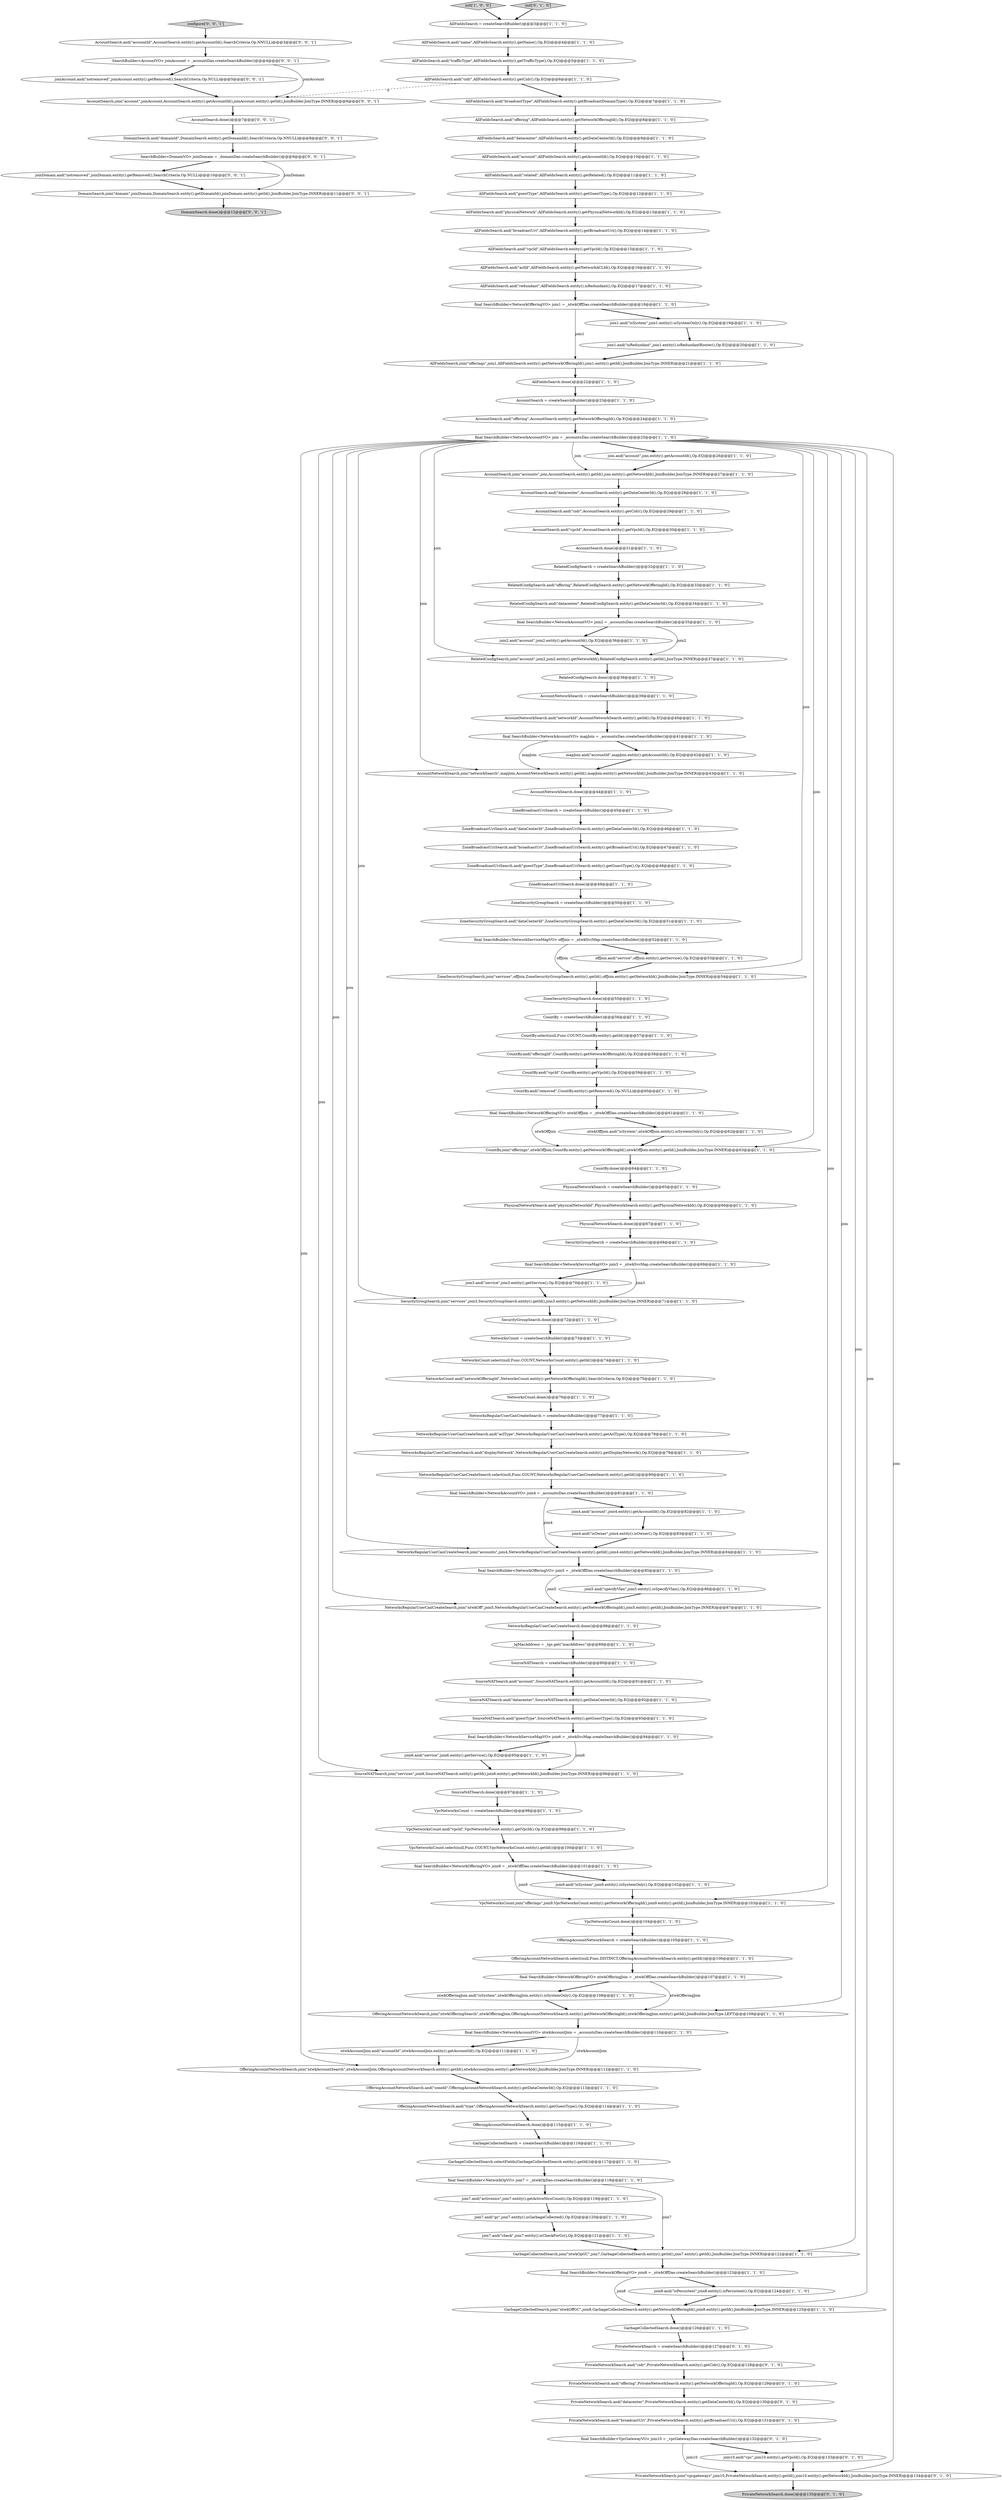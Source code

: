 digraph {
83 [style = filled, label = "AllFieldsSearch.done()@@@22@@@['1', '1', '0']", fillcolor = white, shape = ellipse image = "AAA0AAABBB1BBB"];
43 [style = filled, label = "final SearchBuilder<NetworkServiceMapVO> join3 = _ntwkSvcMap.createSearchBuilder()@@@69@@@['1', '1', '0']", fillcolor = white, shape = ellipse image = "AAA0AAABBB1BBB"];
71 [style = filled, label = "AllFieldsSearch.and(\"redundant\",AllFieldsSearch.entity().isRedundant(),Op.EQ)@@@17@@@['1', '1', '0']", fillcolor = white, shape = ellipse image = "AAA0AAABBB1BBB"];
48 [style = filled, label = "final SearchBuilder<NetworkOpVO> join7 = _ntwkOpDao.createSearchBuilder()@@@118@@@['1', '1', '0']", fillcolor = white, shape = ellipse image = "AAA0AAABBB1BBB"];
0 [style = filled, label = "OfferingAccountNetworkSearch.and(\"zoneId\",OfferingAccountNetworkSearch.entity().getDataCenterId(),Op.EQ)@@@113@@@['1', '1', '0']", fillcolor = white, shape = ellipse image = "AAA0AAABBB1BBB"];
111 [style = filled, label = "SourceNATSearch.and(\"datacenter\",SourceNATSearch.entity().getDataCenterId(),Op.EQ)@@@92@@@['1', '1', '0']", fillcolor = white, shape = ellipse image = "AAA0AAABBB1BBB"];
28 [style = filled, label = "AccountSearch.join(\"accounts\",join,AccountSearch.entity().getId(),join.entity().getNetworkId(),JoinBuilder.JoinType.INNER)@@@27@@@['1', '1', '0']", fillcolor = white, shape = ellipse image = "AAA0AAABBB1BBB"];
19 [style = filled, label = "init['1', '0', '0']", fillcolor = lightgray, shape = diamond image = "AAA0AAABBB1BBB"];
140 [style = filled, label = "joinDomain.and(\"notremoved\",joinDomain.entity().getRemoved(),SearchCriteria.Op.NULL)@@@10@@@['0', '0', '1']", fillcolor = white, shape = ellipse image = "AAA0AAABBB3BBB"];
123 [style = filled, label = "NetworksRegularUserCanCreateSearch.join(\"ntwkOff\",join5,NetworksRegularUserCanCreateSearch.entity().getNetworkOfferingId(),join5.entity().getId(),JoinBuilder.JoinType.INNER)@@@87@@@['1', '1', '0']", fillcolor = white, shape = ellipse image = "AAA0AAABBB1BBB"];
88 [style = filled, label = "join3.and(\"service\",join3.entity().getService(),Op.EQ)@@@70@@@['1', '1', '0']", fillcolor = white, shape = ellipse image = "AAA0AAABBB1BBB"];
4 [style = filled, label = "ZoneBroadcastUriSearch.and(\"guestType\",ZoneBroadcastUriSearch.entity().getGuestType(),Op.EQ)@@@48@@@['1', '1', '0']", fillcolor = white, shape = ellipse image = "AAA0AAABBB1BBB"];
23 [style = filled, label = "ZoneSecurityGroupSearch = createSearchBuilder()@@@50@@@['1', '1', '0']", fillcolor = white, shape = ellipse image = "AAA0AAABBB1BBB"];
40 [style = filled, label = "ZoneSecurityGroupSearch.join(\"services\",offJoin,ZoneSecurityGroupSearch.entity().getId(),offJoin.entity().getNetworkId(),JoinBuilder.JoinType.INNER)@@@54@@@['1', '1', '0']", fillcolor = white, shape = ellipse image = "AAA0AAABBB1BBB"];
144 [style = filled, label = "SearchBuilder<DomainVO> joinDomain = _domainDao.createSearchBuilder()@@@9@@@['0', '0', '1']", fillcolor = white, shape = ellipse image = "AAA0AAABBB3BBB"];
82 [style = filled, label = "VpcNetworksCount.and(\"vpcId\",VpcNetworksCount.entity().getVpcId(),Op.EQ)@@@99@@@['1', '1', '0']", fillcolor = white, shape = ellipse image = "AAA0AAABBB1BBB"];
18 [style = filled, label = "AccountNetworkSearch.done()@@@44@@@['1', '1', '0']", fillcolor = white, shape = ellipse image = "AAA0AAABBB1BBB"];
114 [style = filled, label = "NetworksRegularUserCanCreateSearch.select(null,Func.COUNT,NetworksRegularUserCanCreateSearch.entity().getId())@@@80@@@['1', '1', '0']", fillcolor = white, shape = ellipse image = "AAA0AAABBB1BBB"];
22 [style = filled, label = "RelatedConfigSearch.and(\"offering\",RelatedConfigSearch.entity().getNetworkOfferingId(),Op.EQ)@@@33@@@['1', '1', '0']", fillcolor = white, shape = ellipse image = "AAA0AAABBB1BBB"];
122 [style = filled, label = "OfferingAccountNetworkSearch.select(null,Func.DISTINCT,OfferingAccountNetworkSearch.entity().getId())@@@106@@@['1', '1', '0']", fillcolor = white, shape = ellipse image = "AAA0AAABBB1BBB"];
41 [style = filled, label = "GarbageCollectedSearch.selectFields(GarbageCollectedSearch.entity().getId())@@@117@@@['1', '1', '0']", fillcolor = white, shape = ellipse image = "AAA0AAABBB1BBB"];
65 [style = filled, label = "final SearchBuilder<NetworkOfferingVO> ntwkOfferingJoin = _ntwkOffDao.createSearchBuilder()@@@107@@@['1', '1', '0']", fillcolor = white, shape = ellipse image = "AAA0AAABBB1BBB"];
104 [style = filled, label = "CountBy.select(null,Func.COUNT,CountBy.entity().getId())@@@57@@@['1', '1', '0']", fillcolor = white, shape = ellipse image = "AAA0AAABBB1BBB"];
139 [style = filled, label = "joinAccount.and(\"notremoved\",joinAccount.entity().getRemoved(),SearchCriteria.Op.NULL)@@@5@@@['0', '0', '1']", fillcolor = white, shape = ellipse image = "AAA0AAABBB3BBB"];
145 [style = filled, label = "AccountSearch.join(\"account\",joinAccount,AccountSearch.entity().getAccountId(),joinAccount.entity().getId(),JoinBuilder.JoinType.INNER)@@@6@@@['0', '0', '1']", fillcolor = white, shape = ellipse image = "AAA0AAABBB3BBB"];
141 [style = filled, label = "DomainSearch.and(\"domainId\",DomainSearch.entity().getDomainId(),SearchCriteria.Op.NNULL)@@@8@@@['0', '0', '1']", fillcolor = white, shape = ellipse image = "AAA0AAABBB3BBB"];
68 [style = filled, label = "OfferingAccountNetworkSearch.and(\"type\",OfferingAccountNetworkSearch.entity().getGuestType(),Op.EQ)@@@114@@@['1', '1', '0']", fillcolor = white, shape = ellipse image = "AAA0AAABBB1BBB"];
44 [style = filled, label = "OfferingAccountNetworkSearch.join(\"ntwkAccountSearch\",ntwkAccountJoin,OfferingAccountNetworkSearch.entity().getId(),ntwkAccountJoin.entity().getNetworkId(),JoinBuilder.JoinType.INNER)@@@112@@@['1', '1', '0']", fillcolor = white, shape = ellipse image = "AAA0AAABBB1BBB"];
93 [style = filled, label = "VpcNetworksCount.done()@@@104@@@['1', '1', '0']", fillcolor = white, shape = ellipse image = "AAA0AAABBB1BBB"];
98 [style = filled, label = "join9.and(\"isSystem\",join9.entity().isSystemOnly(),Op.EQ)@@@102@@@['1', '1', '0']", fillcolor = white, shape = ellipse image = "AAA0AAABBB1BBB"];
3 [style = filled, label = "VpcNetworksCount = createSearchBuilder()@@@98@@@['1', '1', '0']", fillcolor = white, shape = ellipse image = "AAA0AAABBB1BBB"];
138 [style = filled, label = "SearchBuilder<AccountVO> joinAccount = _accountDao.createSearchBuilder()@@@4@@@['0', '0', '1']", fillcolor = white, shape = ellipse image = "AAA0AAABBB3BBB"];
95 [style = filled, label = "GarbageCollectedSearch.join(\"ntwkOffGC\",join8,GarbageCollectedSearch.entity().getNetworkOfferingId(),join8.entity().getId(),JoinBuilder.JoinType.INNER)@@@125@@@['1', '1', '0']", fillcolor = white, shape = ellipse image = "AAA0AAABBB1BBB"];
80 [style = filled, label = "AllFieldsSearch.and(\"account\",AllFieldsSearch.entity().getAccountId(),Op.EQ)@@@10@@@['1', '1', '0']", fillcolor = white, shape = ellipse image = "AAA0AAABBB1BBB"];
131 [style = filled, label = "PrivateNetworkSearch.done()@@@135@@@['0', '1', '0']", fillcolor = lightgray, shape = ellipse image = "AAA1AAABBB2BBB"];
126 [style = filled, label = "PrivateNetworkSearch = createSearchBuilder()@@@127@@@['0', '1', '0']", fillcolor = white, shape = ellipse image = "AAA1AAABBB2BBB"];
117 [style = filled, label = "join7.and(\"activenics\",join7.entity().getActiveNicsCount(),Op.EQ)@@@119@@@['1', '1', '0']", fillcolor = white, shape = ellipse image = "AAA0AAABBB1BBB"];
20 [style = filled, label = "AllFieldsSearch.and(\"cidr\",AllFieldsSearch.entity().getCidr(),Op.EQ)@@@6@@@['1', '1', '0']", fillcolor = white, shape = ellipse image = "AAA0AAABBB1BBB"];
12 [style = filled, label = "AllFieldsSearch.and(\"aclId\",AllFieldsSearch.entity().getNetworkACLId(),Op.EQ)@@@16@@@['1', '1', '0']", fillcolor = white, shape = ellipse image = "AAA0AAABBB1BBB"];
5 [style = filled, label = "AccountSearch.done()@@@31@@@['1', '1', '0']", fillcolor = white, shape = ellipse image = "AAA0AAABBB1BBB"];
42 [style = filled, label = "final SearchBuilder<NetworkServiceMapVO> offJoin = _ntwkSvcMap.createSearchBuilder()@@@52@@@['1', '1', '0']", fillcolor = white, shape = ellipse image = "AAA0AAABBB1BBB"];
47 [style = filled, label = "final SearchBuilder<NetworkAccountVO> mapJoin = _accountsDao.createSearchBuilder()@@@41@@@['1', '1', '0']", fillcolor = white, shape = ellipse image = "AAA0AAABBB1BBB"];
73 [style = filled, label = "AllFieldsSearch.and(\"physicalNetwork\",AllFieldsSearch.entity().getPhysicalNetworkId(),Op.EQ)@@@13@@@['1', '1', '0']", fillcolor = white, shape = ellipse image = "AAA0AAABBB1BBB"];
142 [style = filled, label = "DomainSearch.done()@@@12@@@['0', '0', '1']", fillcolor = lightgray, shape = ellipse image = "AAA0AAABBB3BBB"];
85 [style = filled, label = "ntwkOffJoin.and(\"isSystem\",ntwkOffJoin.entity().isSystemOnly(),Op.EQ)@@@62@@@['1', '1', '0']", fillcolor = white, shape = ellipse image = "AAA0AAABBB1BBB"];
45 [style = filled, label = "join1.and(\"isRedundant\",join1.entity().isRedundantRouter(),Op.EQ)@@@20@@@['1', '1', '0']", fillcolor = white, shape = ellipse image = "AAA0AAABBB1BBB"];
107 [style = filled, label = "final SearchBuilder<NetworkServiceMapVO> join6 = _ntwkSvcMap.createSearchBuilder()@@@94@@@['1', '1', '0']", fillcolor = white, shape = ellipse image = "AAA0AAABBB1BBB"];
109 [style = filled, label = "join4.and(\"isOwner\",join4.entity().isOwner(),Op.EQ)@@@83@@@['1', '1', '0']", fillcolor = white, shape = ellipse image = "AAA0AAABBB1BBB"];
38 [style = filled, label = "ZoneBroadcastUriSearch = createSearchBuilder()@@@45@@@['1', '1', '0']", fillcolor = white, shape = ellipse image = "AAA0AAABBB1BBB"];
36 [style = filled, label = "NetworksRegularUserCanCreateSearch = createSearchBuilder()@@@77@@@['1', '1', '0']", fillcolor = white, shape = ellipse image = "AAA0AAABBB1BBB"];
136 [style = filled, label = "AccountSearch.done()@@@7@@@['0', '0', '1']", fillcolor = white, shape = ellipse image = "AAA0AAABBB3BBB"];
57 [style = filled, label = "NetworksRegularUserCanCreateSearch.join(\"accounts\",join4,NetworksRegularUserCanCreateSearch.entity().getId(),join4.entity().getNetworkId(),JoinBuilder.JoinType.INNER)@@@84@@@['1', '1', '0']", fillcolor = white, shape = ellipse image = "AAA0AAABBB1BBB"];
27 [style = filled, label = "CountBy.done()@@@64@@@['1', '1', '0']", fillcolor = white, shape = ellipse image = "AAA0AAABBB1BBB"];
64 [style = filled, label = "join7.and(\"check\",join7.entity().isCheckForGc(),Op.EQ)@@@121@@@['1', '1', '0']", fillcolor = white, shape = ellipse image = "AAA0AAABBB1BBB"];
115 [style = filled, label = "CountBy.join(\"offerings\",ntwkOffJoin,CountBy.entity().getNetworkOfferingId(),ntwkOffJoin.entity().getId(),JoinBuilder.JoinType.INNER)@@@63@@@['1', '1', '0']", fillcolor = white, shape = ellipse image = "AAA0AAABBB1BBB"];
9 [style = filled, label = "AccountSearch.and(\"offering\",AccountSearch.entity().getNetworkOfferingId(),Op.EQ)@@@24@@@['1', '1', '0']", fillcolor = white, shape = ellipse image = "AAA0AAABBB1BBB"];
135 [style = filled, label = "AccountSearch.and(\"accountId\",AccountSearch.entity().getAccountId(),SearchCriteria.Op.NNULL)@@@3@@@['0', '0', '1']", fillcolor = white, shape = ellipse image = "AAA0AAABBB3BBB"];
121 [style = filled, label = "join5.and(\"specifyVlan\",join5.entity().isSpecifyVlan(),Op.EQ)@@@86@@@['1', '1', '0']", fillcolor = white, shape = ellipse image = "AAA0AAABBB1BBB"];
54 [style = filled, label = "final SearchBuilder<NetworkAccountVO> join2 = _accountsDao.createSearchBuilder()@@@35@@@['1', '1', '0']", fillcolor = white, shape = ellipse image = "AAA0AAABBB1BBB"];
127 [style = filled, label = "init['0', '1', '0']", fillcolor = lightgray, shape = diamond image = "AAA0AAABBB2BBB"];
33 [style = filled, label = "PhysicalNetworkSearch.done()@@@67@@@['1', '1', '0']", fillcolor = white, shape = ellipse image = "AAA0AAABBB1BBB"];
75 [style = filled, label = "NetworksRegularUserCanCreateSearch.and(\"aclType\",NetworksRegularUserCanCreateSearch.entity().getAclType(),Op.EQ)@@@78@@@['1', '1', '0']", fillcolor = white, shape = ellipse image = "AAA0AAABBB1BBB"];
94 [style = filled, label = "_tgMacAddress = _tgs.get(\"macAddress\")@@@89@@@['1', '1', '0']", fillcolor = white, shape = ellipse image = "AAA0AAABBB1BBB"];
108 [style = filled, label = "NetworksCount.and(\"networkOfferingId\",NetworksCount.entity().getNetworkOfferingId(),SearchCriteria.Op.EQ)@@@75@@@['1', '1', '0']", fillcolor = white, shape = ellipse image = "AAA0AAABBB1BBB"];
58 [style = filled, label = "CountBy.and(\"vpcId\",CountBy.entity().getVpcId(),Op.EQ)@@@59@@@['1', '1', '0']", fillcolor = white, shape = ellipse image = "AAA0AAABBB1BBB"];
112 [style = filled, label = "OfferingAccountNetworkSearch.join(\"ntwkOfferingSearch\",ntwkOfferingJoin,OfferingAccountNetworkSearch.entity().getNetworkOfferingId(),ntwkOfferingJoin.entity().getId(),JoinBuilder.JoinType.LEFT)@@@109@@@['1', '1', '0']", fillcolor = white, shape = ellipse image = "AAA0AAABBB1BBB"];
105 [style = filled, label = "final SearchBuilder<NetworkOfferingVO> join9 = _ntwkOffDao.createSearchBuilder()@@@101@@@['1', '1', '0']", fillcolor = white, shape = ellipse image = "AAA0AAABBB1BBB"];
29 [style = filled, label = "AllFieldsSearch.and(\"trafficType\",AllFieldsSearch.entity().getTrafficType(),Op.EQ)@@@5@@@['1', '1', '0']", fillcolor = white, shape = ellipse image = "AAA0AAABBB1BBB"];
69 [style = filled, label = "join.and(\"account\",join.entity().getAccountId(),Op.EQ)@@@26@@@['1', '1', '0']", fillcolor = white, shape = ellipse image = "AAA0AAABBB1BBB"];
125 [style = filled, label = "final SearchBuilder<VpcGatewayVO> join10 = _vpcGatewayDao.createSearchBuilder()@@@132@@@['0', '1', '0']", fillcolor = white, shape = ellipse image = "AAA1AAABBB2BBB"];
67 [style = filled, label = "SecurityGroupSearch.join(\"services\",join3,SecurityGroupSearch.entity().getId(),join3.entity().getNetworkId(),JoinBuilder.JoinType.INNER)@@@71@@@['1', '1', '0']", fillcolor = white, shape = ellipse image = "AAA0AAABBB1BBB"];
134 [style = filled, label = "PrivateNetworkSearch.and(\"offering\",PrivateNetworkSearch.entity().getNetworkOfferingId(),Op.EQ)@@@129@@@['0', '1', '0']", fillcolor = white, shape = ellipse image = "AAA1AAABBB2BBB"];
61 [style = filled, label = "final SearchBuilder<NetworkAccountVO> join = _accountsDao.createSearchBuilder()@@@25@@@['1', '1', '0']", fillcolor = white, shape = ellipse image = "AAA0AAABBB1BBB"];
66 [style = filled, label = "ZoneBroadcastUriSearch.done()@@@49@@@['1', '1', '0']", fillcolor = white, shape = ellipse image = "AAA0AAABBB1BBB"];
102 [style = filled, label = "AccountSearch = createSearchBuilder()@@@23@@@['1', '1', '0']", fillcolor = white, shape = ellipse image = "AAA0AAABBB1BBB"];
103 [style = filled, label = "OfferingAccountNetworkSearch = createSearchBuilder()@@@105@@@['1', '1', '0']", fillcolor = white, shape = ellipse image = "AAA0AAABBB1BBB"];
16 [style = filled, label = "SecurityGroupSearch = createSearchBuilder()@@@68@@@['1', '1', '0']", fillcolor = white, shape = ellipse image = "AAA0AAABBB1BBB"];
13 [style = filled, label = "ZoneBroadcastUriSearch.and(\"broadcastUri\",ZoneBroadcastUriSearch.entity().getBroadcastUri(),Op.EQ)@@@47@@@['1', '1', '0']", fillcolor = white, shape = ellipse image = "AAA0AAABBB1BBB"];
116 [style = filled, label = "final SearchBuilder<NetworkAccountVO> join4 = _accountsDao.createSearchBuilder()@@@81@@@['1', '1', '0']", fillcolor = white, shape = ellipse image = "AAA0AAABBB1BBB"];
46 [style = filled, label = "ZoneBroadcastUriSearch.and(\"dataCenterId\",ZoneBroadcastUriSearch.entity().getDataCenterId(),Op.EQ)@@@46@@@['1', '1', '0']", fillcolor = white, shape = ellipse image = "AAA0AAABBB1BBB"];
6 [style = filled, label = "ZoneSecurityGroupSearch.done()@@@55@@@['1', '1', '0']", fillcolor = white, shape = ellipse image = "AAA0AAABBB1BBB"];
129 [style = filled, label = "PrivateNetworkSearch.and(\"broadcastUri\",PrivateNetworkSearch.entity().getBroadcastUri(),Op.EQ)@@@131@@@['0', '1', '0']", fillcolor = white, shape = ellipse image = "AAA1AAABBB2BBB"];
100 [style = filled, label = "AllFieldsSearch.and(\"name\",AllFieldsSearch.entity().getName(),Op.EQ)@@@4@@@['1', '1', '0']", fillcolor = white, shape = ellipse image = "AAA0AAABBB1BBB"];
113 [style = filled, label = "AllFieldsSearch.and(\"datacenter\",AllFieldsSearch.entity().getDataCenterId(),Op.EQ)@@@9@@@['1', '1', '0']", fillcolor = white, shape = ellipse image = "AAA0AAABBB1BBB"];
143 [style = filled, label = "DomainSearch.join(\"domain\",joinDomain,DomainSearch.entity().getDomainId(),joinDomain.entity().getId(),JoinBuilder.JoinType.INNER)@@@11@@@['0', '0', '1']", fillcolor = white, shape = ellipse image = "AAA0AAABBB3BBB"];
124 [style = filled, label = "PhysicalNetworkSearch.and(\"physicalNetworkId\",PhysicalNetworkSearch.entity().getPhysicalNetworkId(),Op.EQ)@@@66@@@['1', '1', '0']", fillcolor = white, shape = ellipse image = "AAA0AAABBB1BBB"];
128 [style = filled, label = "PrivateNetworkSearch.and(\"datacenter\",PrivateNetworkSearch.entity().getDataCenterId(),Op.EQ)@@@130@@@['0', '1', '0']", fillcolor = white, shape = ellipse image = "AAA1AAABBB2BBB"];
92 [style = filled, label = "NetworksCount = createSearchBuilder()@@@73@@@['1', '1', '0']", fillcolor = white, shape = ellipse image = "AAA0AAABBB1BBB"];
81 [style = filled, label = "CountBy.and(\"removed\",CountBy.entity().getRemoved(),Op.NULL)@@@60@@@['1', '1', '0']", fillcolor = white, shape = ellipse image = "AAA0AAABBB1BBB"];
32 [style = filled, label = "AllFieldsSearch.join(\"offerings\",join1,AllFieldsSearch.entity().getNetworkOfferingId(),join1.entity().getId(),JoinBuilder.JoinType.INNER)@@@21@@@['1', '1', '0']", fillcolor = white, shape = ellipse image = "AAA0AAABBB1BBB"];
76 [style = filled, label = "join4.and(\"account\",join4.entity().getAccountId(),Op.EQ)@@@82@@@['1', '1', '0']", fillcolor = white, shape = ellipse image = "AAA0AAABBB1BBB"];
91 [style = filled, label = "final SearchBuilder<NetworkOfferingVO> ntwkOffJoin = _ntwkOffDao.createSearchBuilder()@@@61@@@['1', '1', '0']", fillcolor = white, shape = ellipse image = "AAA0AAABBB1BBB"];
7 [style = filled, label = "AllFieldsSearch.and(\"guestType\",AllFieldsSearch.entity().getGuestType(),Op.EQ)@@@12@@@['1', '1', '0']", fillcolor = white, shape = ellipse image = "AAA0AAABBB1BBB"];
24 [style = filled, label = "AccountNetworkSearch.and(\"networkId\",AccountNetworkSearch.entity().getId(),Op.EQ)@@@40@@@['1', '1', '0']", fillcolor = white, shape = ellipse image = "AAA0AAABBB1BBB"];
51 [style = filled, label = "final SearchBuilder<NetworkOfferingVO> join1 = _ntwkOffDao.createSearchBuilder()@@@18@@@['1', '1', '0']", fillcolor = white, shape = ellipse image = "AAA0AAABBB1BBB"];
79 [style = filled, label = "GarbageCollectedSearch.done()@@@126@@@['1', '1', '0']", fillcolor = white, shape = ellipse image = "AAA0AAABBB1BBB"];
97 [style = filled, label = "AllFieldsSearch.and(\"vpcId\",AllFieldsSearch.entity().getVpcId(),Op.EQ)@@@15@@@['1', '1', '0']", fillcolor = white, shape = ellipse image = "AAA0AAABBB1BBB"];
31 [style = filled, label = "AccountSearch.and(\"vpcId\",AccountSearch.entity().getVpcId(),Op.EQ)@@@30@@@['1', '1', '0']", fillcolor = white, shape = ellipse image = "AAA0AAABBB1BBB"];
89 [style = filled, label = "VpcNetworksCount.join(\"offerings\",join9,VpcNetworksCount.entity().getNetworkOfferingId(),join9.entity().getId(),JoinBuilder.JoinType.INNER)@@@103@@@['1', '1', '0']", fillcolor = white, shape = ellipse image = "AAA0AAABBB1BBB"];
106 [style = filled, label = "mapJoin.and(\"accountId\",mapJoin.entity().getAccountId(),Op.EQ)@@@42@@@['1', '1', '0']", fillcolor = white, shape = ellipse image = "AAA0AAABBB1BBB"];
56 [style = filled, label = "NetworksCount.done()@@@76@@@['1', '1', '0']", fillcolor = white, shape = ellipse image = "AAA0AAABBB1BBB"];
70 [style = filled, label = "GarbageCollectedSearch = createSearchBuilder()@@@116@@@['1', '1', '0']", fillcolor = white, shape = ellipse image = "AAA0AAABBB1BBB"];
78 [style = filled, label = "RelatedConfigSearch = createSearchBuilder()@@@32@@@['1', '1', '0']", fillcolor = white, shape = ellipse image = "AAA0AAABBB1BBB"];
50 [style = filled, label = "AccountNetworkSearch.join(\"networkSearch\",mapJoin,AccountNetworkSearch.entity().getId(),mapJoin.entity().getNetworkId(),JoinBuilder.JoinType.INNER)@@@43@@@['1', '1', '0']", fillcolor = white, shape = ellipse image = "AAA0AAABBB1BBB"];
86 [style = filled, label = "AllFieldsSearch.and(\"offering\",AllFieldsSearch.entity().getNetworkOfferingId(),Op.EQ)@@@8@@@['1', '1', '0']", fillcolor = white, shape = ellipse image = "AAA0AAABBB1BBB"];
37 [style = filled, label = "ntwkOfferingJoin.and(\"isSystem\",ntwkOfferingJoin.entity().isSystemOnly(),Op.EQ)@@@108@@@['1', '1', '0']", fillcolor = white, shape = ellipse image = "AAA0AAABBB1BBB"];
49 [style = filled, label = "SourceNATSearch = createSearchBuilder()@@@90@@@['1', '1', '0']", fillcolor = white, shape = ellipse image = "AAA0AAABBB1BBB"];
87 [style = filled, label = "ntwkAccountJoin.and(\"accountId\",ntwkAccountJoin.entity().getAccountId(),Op.EQ)@@@111@@@['1', '1', '0']", fillcolor = white, shape = ellipse image = "AAA0AAABBB1BBB"];
90 [style = filled, label = "final SearchBuilder<NetworkAccountVO> ntwkAccountJoin = _accountsDao.createSearchBuilder()@@@110@@@['1', '1', '0']", fillcolor = white, shape = ellipse image = "AAA0AAABBB1BBB"];
101 [style = filled, label = "join1.and(\"isSystem\",join1.entity().isSystemOnly(),Op.EQ)@@@19@@@['1', '1', '0']", fillcolor = white, shape = ellipse image = "AAA0AAABBB1BBB"];
77 [style = filled, label = "final SearchBuilder<NetworkOfferingVO> join8 = _ntwkOffDao.createSearchBuilder()@@@123@@@['1', '1', '0']", fillcolor = white, shape = ellipse image = "AAA0AAABBB1BBB"];
120 [style = filled, label = "RelatedConfigSearch.join(\"account\",join2,join2.entity().getNetworkId(),RelatedConfigSearch.entity().getId(),JoinType.INNER)@@@37@@@['1', '1', '0']", fillcolor = white, shape = ellipse image = "AAA0AAABBB1BBB"];
17 [style = filled, label = "AccountSearch.and(\"datacenter\",AccountSearch.entity().getDataCenterId(),Op.EQ)@@@28@@@['1', '1', '0']", fillcolor = white, shape = ellipse image = "AAA0AAABBB1BBB"];
39 [style = filled, label = "ZoneSecurityGroupSearch.and(\"dataCenterId\",ZoneSecurityGroupSearch.entity().getDataCenterId(),Op.EQ)@@@51@@@['1', '1', '0']", fillcolor = white, shape = ellipse image = "AAA0AAABBB1BBB"];
8 [style = filled, label = "SecurityGroupSearch.done()@@@72@@@['1', '1', '0']", fillcolor = white, shape = ellipse image = "AAA0AAABBB1BBB"];
133 [style = filled, label = "join10.and(\"vpc\",join10.entity().getVpcId(),Op.EQ)@@@133@@@['0', '1', '0']", fillcolor = white, shape = ellipse image = "AAA1AAABBB2BBB"];
1 [style = filled, label = "PhysicalNetworkSearch = createSearchBuilder()@@@65@@@['1', '1', '0']", fillcolor = white, shape = ellipse image = "AAA0AAABBB1BBB"];
30 [style = filled, label = "AllFieldsSearch.and(\"broadcastType\",AllFieldsSearch.entity().getBroadcastDomainType(),Op.EQ)@@@7@@@['1', '1', '0']", fillcolor = white, shape = ellipse image = "AAA0AAABBB1BBB"];
14 [style = filled, label = "join2.and(\"account\",join2.entity().getAccountId(),Op.EQ)@@@36@@@['1', '1', '0']", fillcolor = white, shape = ellipse image = "AAA0AAABBB1BBB"];
11 [style = filled, label = "NetworksRegularUserCanCreateSearch.and(\"displayNetwork\",NetworksRegularUserCanCreateSearch.entity().getDisplayNetwork(),Op.EQ)@@@79@@@['1', '1', '0']", fillcolor = white, shape = ellipse image = "AAA0AAABBB1BBB"];
25 [style = filled, label = "RelatedConfigSearch.and(\"datacenter\",RelatedConfigSearch.entity().getDataCenterId(),Op.EQ)@@@34@@@['1', '1', '0']", fillcolor = white, shape = ellipse image = "AAA0AAABBB1BBB"];
137 [style = filled, label = "configure['0', '0', '1']", fillcolor = lightgray, shape = diamond image = "AAA0AAABBB3BBB"];
132 [style = filled, label = "PrivateNetworkSearch.join(\"vpcgateways\",join10,PrivateNetworkSearch.entity().getId(),join10.entity().getNetworkId(),JoinBuilder.JoinType.INNER)@@@134@@@['0', '1', '0']", fillcolor = white, shape = ellipse image = "AAA1AAABBB2BBB"];
52 [style = filled, label = "VpcNetworksCount.select(null,Func.COUNT,VpcNetworksCount.entity().getId())@@@100@@@['1', '1', '0']", fillcolor = white, shape = ellipse image = "AAA0AAABBB1BBB"];
53 [style = filled, label = "AccountNetworkSearch = createSearchBuilder()@@@39@@@['1', '1', '0']", fillcolor = white, shape = ellipse image = "AAA0AAABBB1BBB"];
118 [style = filled, label = "GarbageCollectedSearch.join(\"ntwkOpGC\",join7,GarbageCollectedSearch.entity().getId(),join7.entity().getId(),JoinBuilder.JoinType.INNER)@@@122@@@['1', '1', '0']", fillcolor = white, shape = ellipse image = "AAA0AAABBB1BBB"];
110 [style = filled, label = "CountBy = createSearchBuilder()@@@56@@@['1', '1', '0']", fillcolor = white, shape = ellipse image = "AAA0AAABBB1BBB"];
72 [style = filled, label = "OfferingAccountNetworkSearch.done()@@@115@@@['1', '1', '0']", fillcolor = white, shape = ellipse image = "AAA0AAABBB1BBB"];
55 [style = filled, label = "join8.and(\"isPersistent\",join8.entity().isPersistent(),Op.EQ)@@@124@@@['1', '1', '0']", fillcolor = white, shape = ellipse image = "AAA0AAABBB1BBB"];
99 [style = filled, label = "join7.and(\"gc\",join7.entity().isGarbageCollected(),Op.EQ)@@@120@@@['1', '1', '0']", fillcolor = white, shape = ellipse image = "AAA0AAABBB1BBB"];
62 [style = filled, label = "SourceNATSearch.and(\"guestType\",SourceNATSearch.entity().getGuestType(),Op.EQ)@@@93@@@['1', '1', '0']", fillcolor = white, shape = ellipse image = "AAA0AAABBB1BBB"];
119 [style = filled, label = "SourceNATSearch.and(\"account\",SourceNATSearch.entity().getAccountId(),Op.EQ)@@@91@@@['1', '1', '0']", fillcolor = white, shape = ellipse image = "AAA0AAABBB1BBB"];
15 [style = filled, label = "RelatedConfigSearch.done()@@@38@@@['1', '1', '0']", fillcolor = white, shape = ellipse image = "AAA0AAABBB1BBB"];
21 [style = filled, label = "AllFieldsSearch.and(\"related\",AllFieldsSearch.entity().getRelated(),Op.EQ)@@@11@@@['1', '1', '0']", fillcolor = white, shape = ellipse image = "AAA0AAABBB1BBB"];
26 [style = filled, label = "SourceNATSearch.done()@@@97@@@['1', '1', '0']", fillcolor = white, shape = ellipse image = "AAA0AAABBB1BBB"];
74 [style = filled, label = "final SearchBuilder<NetworkOfferingVO> join5 = _ntwkOffDao.createSearchBuilder()@@@85@@@['1', '1', '0']", fillcolor = white, shape = ellipse image = "AAA0AAABBB1BBB"];
59 [style = filled, label = "NetworksRegularUserCanCreateSearch.done()@@@88@@@['1', '1', '0']", fillcolor = white, shape = ellipse image = "AAA0AAABBB1BBB"];
60 [style = filled, label = "join6.and(\"service\",join6.entity().getService(),Op.EQ)@@@95@@@['1', '1', '0']", fillcolor = white, shape = ellipse image = "AAA0AAABBB1BBB"];
2 [style = filled, label = "CountBy.and(\"offeringId\",CountBy.entity().getNetworkOfferingId(),Op.EQ)@@@58@@@['1', '1', '0']", fillcolor = white, shape = ellipse image = "AAA0AAABBB1BBB"];
130 [style = filled, label = "PrivateNetworkSearch.and(\"cidr\",PrivateNetworkSearch.entity().getCidr(),Op.EQ)@@@128@@@['0', '1', '0']", fillcolor = white, shape = ellipse image = "AAA1AAABBB2BBB"];
34 [style = filled, label = "NetworksCount.select(null,Func.COUNT,NetworksCount.entity().getId())@@@74@@@['1', '1', '0']", fillcolor = white, shape = ellipse image = "AAA0AAABBB1BBB"];
84 [style = filled, label = "AccountSearch.and(\"cidr\",AccountSearch.entity().getCidr(),Op.EQ)@@@29@@@['1', '1', '0']", fillcolor = white, shape = ellipse image = "AAA0AAABBB1BBB"];
96 [style = filled, label = "AllFieldsSearch.and(\"broadcastUri\",AllFieldsSearch.entity().getBroadcastUri(),Op.EQ)@@@14@@@['1', '1', '0']", fillcolor = white, shape = ellipse image = "AAA0AAABBB1BBB"];
10 [style = filled, label = "SourceNATSearch.join(\"services\",join6,SourceNATSearch.entity().getId(),join6.entity().getNetworkId(),JoinBuilder.JoinType.INNER)@@@96@@@['1', '1', '0']", fillcolor = white, shape = ellipse image = "AAA0AAABBB1BBB"];
35 [style = filled, label = "offJoin.and(\"service\",offJoin.entity().getService(),Op.EQ)@@@53@@@['1', '1', '0']", fillcolor = white, shape = ellipse image = "AAA0AAABBB1BBB"];
63 [style = filled, label = "AllFieldsSearch = createSearchBuilder()@@@3@@@['1', '1', '0']", fillcolor = white, shape = ellipse image = "AAA0AAABBB1BBB"];
73->96 [style = bold, label=""];
61->115 [style = solid, label="join"];
68->72 [style = bold, label=""];
9->61 [style = bold, label=""];
42->40 [style = solid, label="offJoin"];
80->21 [style = bold, label=""];
24->47 [style = bold, label=""];
116->76 [style = bold, label=""];
122->65 [style = bold, label=""];
36->75 [style = bold, label=""];
138->139 [style = bold, label=""];
137->135 [style = bold, label=""];
1->124 [style = bold, label=""];
71->51 [style = bold, label=""];
56->36 [style = bold, label=""];
45->32 [style = bold, label=""];
39->42 [style = bold, label=""];
101->45 [style = bold, label=""];
106->50 [style = bold, label=""];
7->73 [style = bold, label=""];
126->130 [style = bold, label=""];
12->71 [style = bold, label=""];
6->110 [style = bold, label=""];
54->120 [style = solid, label="join2"];
93->103 [style = bold, label=""];
123->59 [style = bold, label=""];
113->80 [style = bold, label=""];
20->30 [style = bold, label=""];
40->6 [style = bold, label=""];
102->9 [style = bold, label=""];
69->28 [style = bold, label=""];
18->38 [style = bold, label=""];
61->44 [style = solid, label="join"];
116->57 [style = solid, label="join4"];
103->122 [style = bold, label=""];
117->99 [style = bold, label=""];
3->82 [style = bold, label=""];
64->118 [style = bold, label=""];
124->33 [style = bold, label=""];
79->126 [style = bold, label=""];
42->35 [style = bold, label=""];
15->53 [style = bold, label=""];
67->8 [style = bold, label=""];
110->104 [style = bold, label=""];
54->14 [style = bold, label=""];
120->15 [style = bold, label=""];
61->89 [style = solid, label="join"];
58->81 [style = bold, label=""];
95->79 [style = bold, label=""];
32->83 [style = bold, label=""];
35->40 [style = bold, label=""];
140->143 [style = bold, label=""];
74->123 [style = solid, label="join5"];
144->143 [style = solid, label="joinDomain"];
145->136 [style = bold, label=""];
144->140 [style = bold, label=""];
38->46 [style = bold, label=""];
61->10 [style = solid, label="join"];
91->115 [style = solid, label="ntwkOffJoin"];
82->52 [style = bold, label=""];
83->102 [style = bold, label=""];
108->56 [style = bold, label=""];
115->27 [style = bold, label=""];
61->57 [style = solid, label="join"];
66->23 [style = bold, label=""];
121->123 [style = bold, label=""];
37->112 [style = bold, label=""];
97->12 [style = bold, label=""];
78->22 [style = bold, label=""];
22->25 [style = bold, label=""];
61->50 [style = solid, label="join"];
48->118 [style = solid, label="join7"];
51->32 [style = solid, label="join1"];
31->5 [style = bold, label=""];
134->128 [style = bold, label=""];
70->41 [style = bold, label=""];
119->111 [style = bold, label=""];
65->37 [style = bold, label=""];
61->69 [style = bold, label=""];
125->133 [style = bold, label=""];
61->120 [style = solid, label="join"];
26->3 [style = bold, label=""];
61->67 [style = solid, label="join"];
53->24 [style = bold, label=""];
86->113 [style = bold, label=""];
65->112 [style = solid, label="ntwkOfferingJoin"];
30->86 [style = bold, label=""];
85->115 [style = bold, label=""];
10->26 [style = bold, label=""];
28->17 [style = bold, label=""];
125->132 [style = solid, label="join10"];
94->49 [style = bold, label=""];
133->132 [style = bold, label=""];
61->123 [style = solid, label="join"];
132->131 [style = bold, label=""];
13->4 [style = bold, label=""];
61->40 [style = solid, label="join"];
92->34 [style = bold, label=""];
8->92 [style = bold, label=""];
118->77 [style = bold, label=""];
19->63 [style = bold, label=""];
34->108 [style = bold, label=""];
43->88 [style = bold, label=""];
49->119 [style = bold, label=""];
44->0 [style = bold, label=""];
61->28 [style = solid, label="join"];
128->129 [style = bold, label=""];
57->74 [style = bold, label=""];
0->68 [style = bold, label=""];
130->134 [style = bold, label=""];
127->63 [style = bold, label=""];
88->67 [style = bold, label=""];
63->100 [style = bold, label=""];
74->121 [style = bold, label=""];
50->18 [style = bold, label=""];
61->112 [style = solid, label="join"];
21->7 [style = bold, label=""];
75->11 [style = bold, label=""];
109->57 [style = bold, label=""];
99->64 [style = bold, label=""];
90->87 [style = bold, label=""];
76->109 [style = bold, label=""];
91->85 [style = bold, label=""];
105->98 [style = bold, label=""];
112->90 [style = bold, label=""];
139->145 [style = bold, label=""];
48->117 [style = bold, label=""];
47->50 [style = solid, label="mapJoin"];
138->145 [style = solid, label="joinAccount"];
96->97 [style = bold, label=""];
135->138 [style = bold, label=""];
47->106 [style = bold, label=""];
4->66 [style = bold, label=""];
25->54 [style = bold, label=""];
29->20 [style = bold, label=""];
136->141 [style = bold, label=""];
77->95 [style = solid, label="join8"];
111->62 [style = bold, label=""];
46->13 [style = bold, label=""];
61->118 [style = solid, label="join"];
60->10 [style = bold, label=""];
114->116 [style = bold, label=""];
143->142 [style = bold, label=""];
61->132 [style = solid, label="join"];
11->114 [style = bold, label=""];
107->10 [style = solid, label="join6"];
5->78 [style = bold, label=""];
55->95 [style = bold, label=""];
129->125 [style = bold, label=""];
17->84 [style = bold, label=""];
61->95 [style = solid, label="join"];
89->93 [style = bold, label=""];
23->39 [style = bold, label=""];
90->44 [style = solid, label="ntwkAccountJoin"];
62->107 [style = bold, label=""];
52->105 [style = bold, label=""];
141->144 [style = bold, label=""];
20->145 [style = dashed, label="0"];
100->29 [style = bold, label=""];
98->89 [style = bold, label=""];
16->43 [style = bold, label=""];
14->120 [style = bold, label=""];
41->48 [style = bold, label=""];
104->2 [style = bold, label=""];
77->55 [style = bold, label=""];
33->16 [style = bold, label=""];
43->67 [style = solid, label="join3"];
105->89 [style = solid, label="join9"];
87->44 [style = bold, label=""];
27->1 [style = bold, label=""];
59->94 [style = bold, label=""];
84->31 [style = bold, label=""];
72->70 [style = bold, label=""];
51->101 [style = bold, label=""];
107->60 [style = bold, label=""];
2->58 [style = bold, label=""];
81->91 [style = bold, label=""];
}
